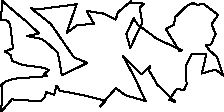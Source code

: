 unitsize(0.001cm);
// 24415.5
draw((1357,1905)--(1327,1893));
draw((1327,1893)--(705,1812));
draw((705,1812)--(554,1825));
draw((554,1825)--(901,1552));
draw((901,1552)--(1307,964));
draw((1307,964)--(1544,863));
draw((1544,863)--(1097,643));
draw((1097,643)--(1027,1041));
draw((1027,1041)--(826,1226));
draw((826,1226)--(737,1285));
draw((737,1285)--(482,1337));
draw((482,1337)--(693,1383));
draw((693,1383)--(457,1607));
draw((457,1607)--(323,1714));
draw((323,1714)--(43,1957));
draw((43,1957)--(22,1617));
draw((22,1617)--(138,1610));
draw((138,1610)--(185,1542));
draw((185,1542)--(234,1118));
draw((234,1118)--(86,1065));
draw((86,1065)--(192,1004));
draw((192,1004)--(219,898));
draw((219,898)--(396,828));
draw((396,828)--(779,777));
draw((779,777)--(868,731));
draw((868,731)--(781,671));
draw((781,671)--(834,629));
draw((834,629)--(242,584));
draw((242,584)--(99,536));
draw((99,536)--(14,454));
draw((14,454)--(40,462));
draw((40,462)--(29,6));
draw((29,6)--(213,220));
draw((213,220)--(721,186));
draw((721,186)--(805,272));
draw((805,272)--(812,351));
draw((812,351)--(913,317));
draw((913,317)--(960,303));
draw((960,303)--(1000,457));
draw((1000,457)--(1031,428));
draw((1031,428)--(1058,372));
draw((1058,372)--(1410,307));
draw((1410,307)--(1868,197));
draw((1868,197)--(1779,90));
draw((1779,90)--(1774,107));
draw((1774,107)--(2049,417));
draw((2049,417)--(2221,291));
draw((2221,291)--(2576,189));
draw((2576,189)--(2361,640));
draw((2361,640)--(2178,978));
draw((2178,978)--(2499,658));
draw((2499,658)--(2650,802));
draw((2650,802)--(2636,727));
draw((2636,727)--(2781,478));
draw((2781,478)--(3099,173));
draw((3099,173)--(2990,214));
draw((2990,214)--(3124,408));
draw((3124,408)--(3249,378));
draw((3249,378)--(3297,491));
draw((3297,491)--(3278,799));
draw((3278,799)--(3394,1028));
draw((3394,1028)--(3646,1018));
draw((3646,1018)--(3564,676));
draw((3564,676)--(3806,746));
draw((3806,746)--(3939,640));
draw((3939,640)--(3835,963));
draw((3835,963)--(3704,1082));
draw((3704,1082)--(3635,1174));
draw((3635,1174)--(3729,1188));
draw((3729,1188)--(3808,1375));
draw((3808,1375)--(3736,1542));
draw((3736,1542)--(3853,1712));
draw((3853,1712)--(3586,1909));
draw((3586,1909)--(3499,1885));
draw((3499,1885)--(3409,1917));
draw((3409,1917)--(3314,1881));
draw((3314,1881)--(3092,1668));
draw((3092,1668)--(3078,1541));
draw((3078,1541)--(2933,1459));
draw((2933,1459)--(3174,1064));
draw((3174,1064)--(3213,1085));
draw((3213,1085)--(2773,1286));
draw((2773,1286)--(2687,1353));
draw((2687,1353)--(2433,1538));
draw((2433,1538)--(2365,1649));
draw((2365,1649)--(2232,1374));
draw((2232,1374)--(2302,1127));
draw((2302,1127)--(2513,1572));
draw((2513,1572)--(2469,1838));
draw((2469,1838)--(2552,1909));
draw((2552,1909)--(2318,1925));
draw((2318,1925)--(2312,1949));
draw((2312,1949)--(2082,1753));
draw((2082,1753)--(2048,1628));
draw((2048,1628)--(1838,1732));
draw((1838,1732)--(1533,1780));
draw((1533,1780)--(1660,1556));
draw((1660,1556)--(1362,1526));
draw((1362,1526)--(1183,1391));
draw((1183,1391)--(1357,1905));

